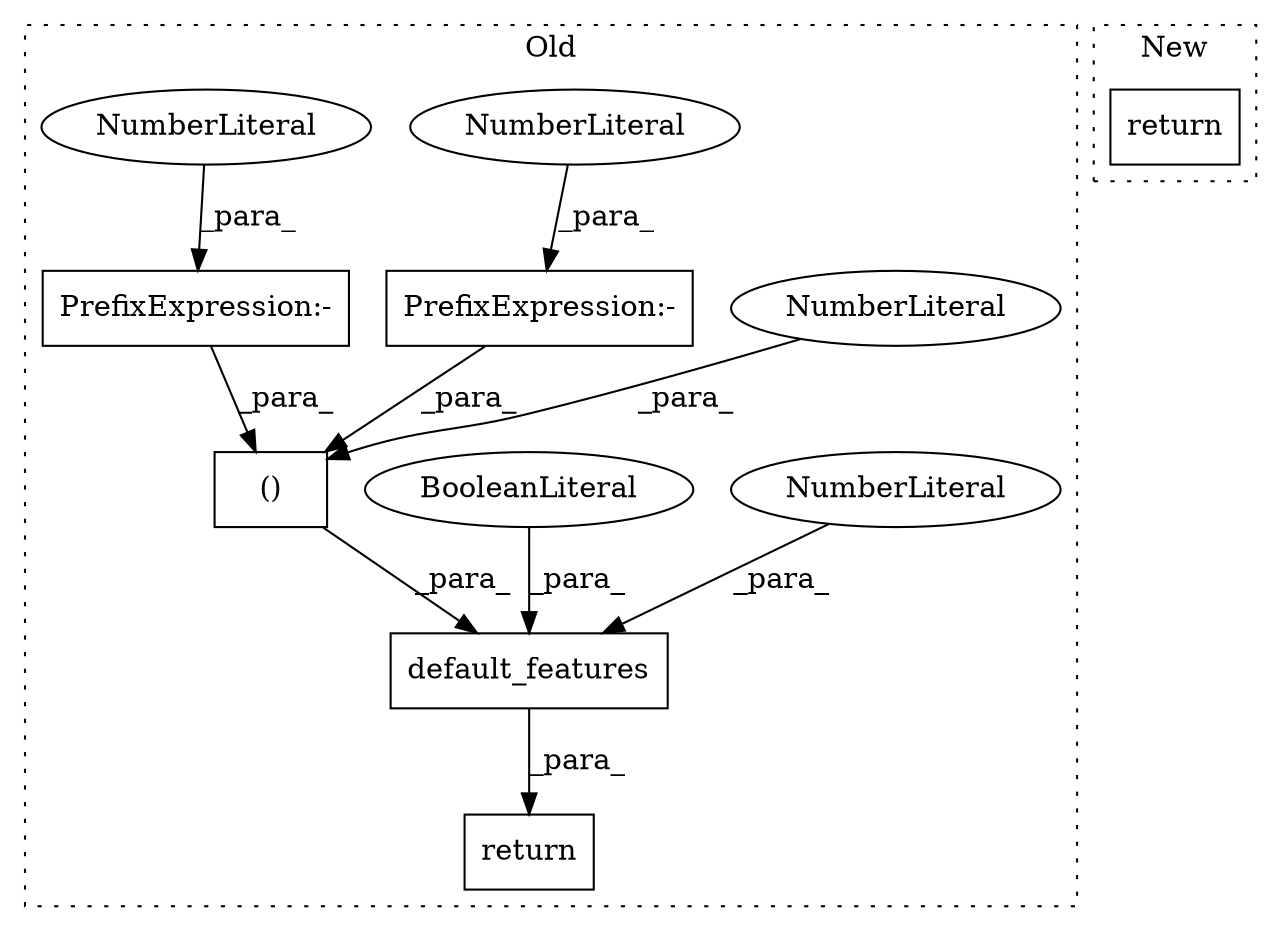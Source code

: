 digraph G {
subgraph cluster0 {
1 [label="default_features" a="32" s="1761,1851" l="17,1" shape="box"];
3 [label="()" a="106" s="1815" l="31" shape="box"];
4 [label="NumberLiteral" a="34" s="1848" l="3" shape="ellipse"];
5 [label="NumberLiteral" a="34" s="1845" l="1" shape="ellipse"];
6 [label="BooleanLiteral" a="9" s="1803" l="4" shape="ellipse"];
7 [label="PrefixExpression:-" a="38" s="1815" l="1" shape="box"];
8 [label="NumberLiteral" a="34" s="1816" l="1" shape="ellipse"];
9 [label="PrefixExpression:-" a="38" s="1830" l="1" shape="box"];
10 [label="NumberLiteral" a="34" s="1831" l="1" shape="ellipse"];
11 [label="return" a="41" s="1754" l="7" shape="box"];
label = "Old";
style="dotted";
}
subgraph cluster1 {
2 [label="return" a="41" s="1867" l="7" shape="box"];
label = "New";
style="dotted";
}
1 -> 11 [label="_para_"];
3 -> 1 [label="_para_"];
4 -> 1 [label="_para_"];
5 -> 3 [label="_para_"];
6 -> 1 [label="_para_"];
7 -> 3 [label="_para_"];
8 -> 7 [label="_para_"];
9 -> 3 [label="_para_"];
10 -> 9 [label="_para_"];
}